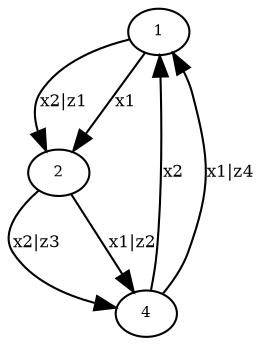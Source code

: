 digraph S1 {
"H1v1" [label="1",fontsize=7,width=.01,height=.01];
"H1v1" -> "H1v2" [label="x2|z1",fontsize=8];
"H1v1" -> "H1v2" [label="x1",fontsize=8];
"H1v2" [label="2",fontsize=7,width=.01,height=.01];
"H1v2" -> "H1v4" [label="x2|z3",fontsize=8];
"H1v2" -> "H1v4" [label="x1|z2",fontsize=8];
"H1v4" [label="4",fontsize=7,width=.01,height=.01];
"H1v4" -> "H1v1" [label="x2",fontsize=8];
"H1v4" -> "H1v1" [label="x1|z4",fontsize=8];}